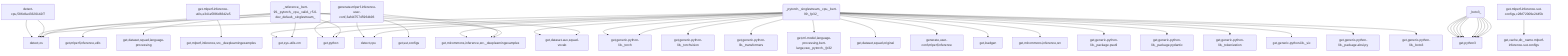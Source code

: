 graph TD
    app-mlperf-inference,d775cac873ee4231_(_reference,_bert-99,_pytorch,_cpu,_valid,_r5.0-dev_default,_singlestream_) --> detect,os
    app-mlperf-inference,d775cac873ee4231_(_reference,_bert-99,_pytorch,_cpu,_valid,_r5.0-dev_default,_singlestream_) --> get,sys-utils-cm
    app-mlperf-inference,d775cac873ee4231_(_reference,_bert-99,_pytorch,_cpu,_valid,_r5.0-dev_default,_singlestream_) --> get,python
    app-mlperf-inference,d775cac873ee4231_(_reference,_bert-99,_pytorch,_cpu,_valid,_r5.0-dev_default,_singlestream_) --> get,mlcommons,inference,src,_deeplearningexamples
    get-mlperf-inference-utils,e341e5f86d8342e5 --> get,mlperf,inference,src,_deeplearningexamples
    app-mlperf-inference,d775cac873ee4231_(_reference,_bert-99,_pytorch,_cpu,_valid,_r5.0-dev_default,_singlestream_) --> get,mlperf,inference,utils
    app-mlperf-inference,d775cac873ee4231_(_reference,_bert-99,_pytorch,_cpu,_valid,_r5.0-dev_default,_singlestream_) --> get,dataset,squad,language-processing
    app-mlperf-inference,d775cac873ee4231_(_reference,_bert-99,_pytorch,_cpu,_valid,_r5.0-dev_default,_singlestream_) --> get,dataset-aux,squad-vocab
    app-mlperf-inference-mlcommons-python,ff149e9781fc4b65_(_pytorch,_singlestream,_cpu,_bert-99,_fp32_) --> detect,os
    detect-cpu,586c8a43320142f7 --> detect,os
    app-mlperf-inference-mlcommons-python,ff149e9781fc4b65_(_pytorch,_singlestream,_cpu,_bert-99,_fp32_) --> detect,cpu
    app-mlperf-inference-mlcommons-python,ff149e9781fc4b65_(_pytorch,_singlestream,_cpu,_bert-99,_fp32_) --> get,sys-utils-cm
    app-mlperf-inference-mlcommons-python,ff149e9781fc4b65_(_pytorch,_singlestream,_cpu,_bert-99,_fp32_) --> get,python
    get-generic-python-lib,94b62a682bc44791_(_torch_) --> get,python3
    app-mlperf-inference-mlcommons-python,ff149e9781fc4b65_(_pytorch,_singlestream,_cpu,_bert-99,_fp32_) --> get,generic-python-lib,_torch
    get-generic-python-lib,94b62a682bc44791_(_torch_) --> get,python3
    app-mlperf-inference-mlcommons-python,ff149e9781fc4b65_(_pytorch,_singlestream,_cpu,_bert-99,_fp32_) --> get,generic-python-lib,_torch
    get-generic-python-lib,94b62a682bc44791_(_torchvision_) --> get,python3
    app-mlperf-inference-mlcommons-python,ff149e9781fc4b65_(_pytorch,_singlestream,_cpu,_bert-99,_fp32_) --> get,generic-python-lib,_torchvision
    get-generic-python-lib,94b62a682bc44791_(_transformers_) --> get,python3
    app-mlperf-inference-mlcommons-python,ff149e9781fc4b65_(_pytorch,_singlestream,_cpu,_bert-99,_fp32_) --> get,generic-python-lib,_transformers
    app-mlperf-inference-mlcommons-python,ff149e9781fc4b65_(_pytorch,_singlestream,_cpu,_bert-99,_fp32_) --> get,ml-model,language-processing,bert-large,raw,_pytorch,_fp32
    app-mlperf-inference-mlcommons-python,ff149e9781fc4b65_(_pytorch,_singlestream,_cpu,_bert-99,_fp32_) --> get,dataset,squad,original
    app-mlperf-inference-mlcommons-python,ff149e9781fc4b65_(_pytorch,_singlestream,_cpu,_bert-99,_fp32_) --> get,dataset-aux,squad-vocab
    generate-mlperf-inference-user-conf,3af4475745964b93 --> detect,os
    detect-cpu,586c8a43320142f7 --> detect,os
    generate-mlperf-inference-user-conf,3af4475745964b93 --> detect,cpu
    generate-mlperf-inference-user-conf,3af4475745964b93 --> get,python
    generate-mlperf-inference-user-conf,3af4475745964b93 --> get,mlcommons,inference,src,_deeplearningexamples
    get-mlperf-inference-sut-configs,c2fbf72009e2445b --> get,cache,dir,_name.mlperf-inference-sut-configs
    generate-mlperf-inference-user-conf,3af4475745964b93 --> get,sut,configs
    app-mlperf-inference-mlcommons-python,ff149e9781fc4b65_(_pytorch,_singlestream,_cpu,_bert-99,_fp32_) --> generate,user-conf,mlperf,inference
    app-mlperf-inference-mlcommons-python,ff149e9781fc4b65_(_pytorch,_singlestream,_cpu,_bert-99,_fp32_) --> get,loadgen
    app-mlperf-inference-mlcommons-python,ff149e9781fc4b65_(_pytorch,_singlestream,_cpu,_bert-99,_fp32_) --> get,mlcommons,inference,src,_deeplearningexamples
    app-mlperf-inference-mlcommons-python,ff149e9781fc4b65_(_pytorch,_singlestream,_cpu,_bert-99,_fp32_) --> get,mlcommons,inference,src
    get-generic-python-lib,94b62a682bc44791_(_package.psutil_) --> get,python3
    app-mlperf-inference-mlcommons-python,ff149e9781fc4b65_(_pytorch,_singlestream,_cpu,_bert-99,_fp32_) --> get,generic-python-lib,_package.psutil
    get-generic-python-lib,94b62a682bc44791_(_package.pydantic_) --> get,python3
    app-mlperf-inference-mlcommons-python,ff149e9781fc4b65_(_pytorch,_singlestream,_cpu,_bert-99,_fp32_) --> get,generic-python-lib,_package.pydantic
    get-generic-python-lib,94b62a682bc44791_(_tokenization_) --> get,python3
    app-mlperf-inference-mlcommons-python,ff149e9781fc4b65_(_pytorch,_singlestream,_cpu,_bert-99,_fp32_) --> get,generic-python-lib,_tokenization
    get-generic-python-lib,94b62a682bc44791_(_six_) --> get,python3
    app-mlperf-inference-mlcommons-python,ff149e9781fc4b65_(_pytorch,_singlestream,_cpu,_bert-99,_fp32_) --> get,generic-python-lib,_six
    get-generic-python-lib,94b62a682bc44791_(_package.absl-py_) --> get,python3
    app-mlperf-inference-mlcommons-python,ff149e9781fc4b65_(_pytorch,_singlestream,_cpu,_bert-99,_fp32_) --> get,generic-python-lib,_package.absl-py
    get-generic-python-lib,94b62a682bc44791_(_boto3_) --> get,python3
    app-mlperf-inference-mlcommons-python,ff149e9781fc4b65_(_pytorch,_singlestream,_cpu,_bert-99,_fp32_) --> get,generic-python-lib,_boto3